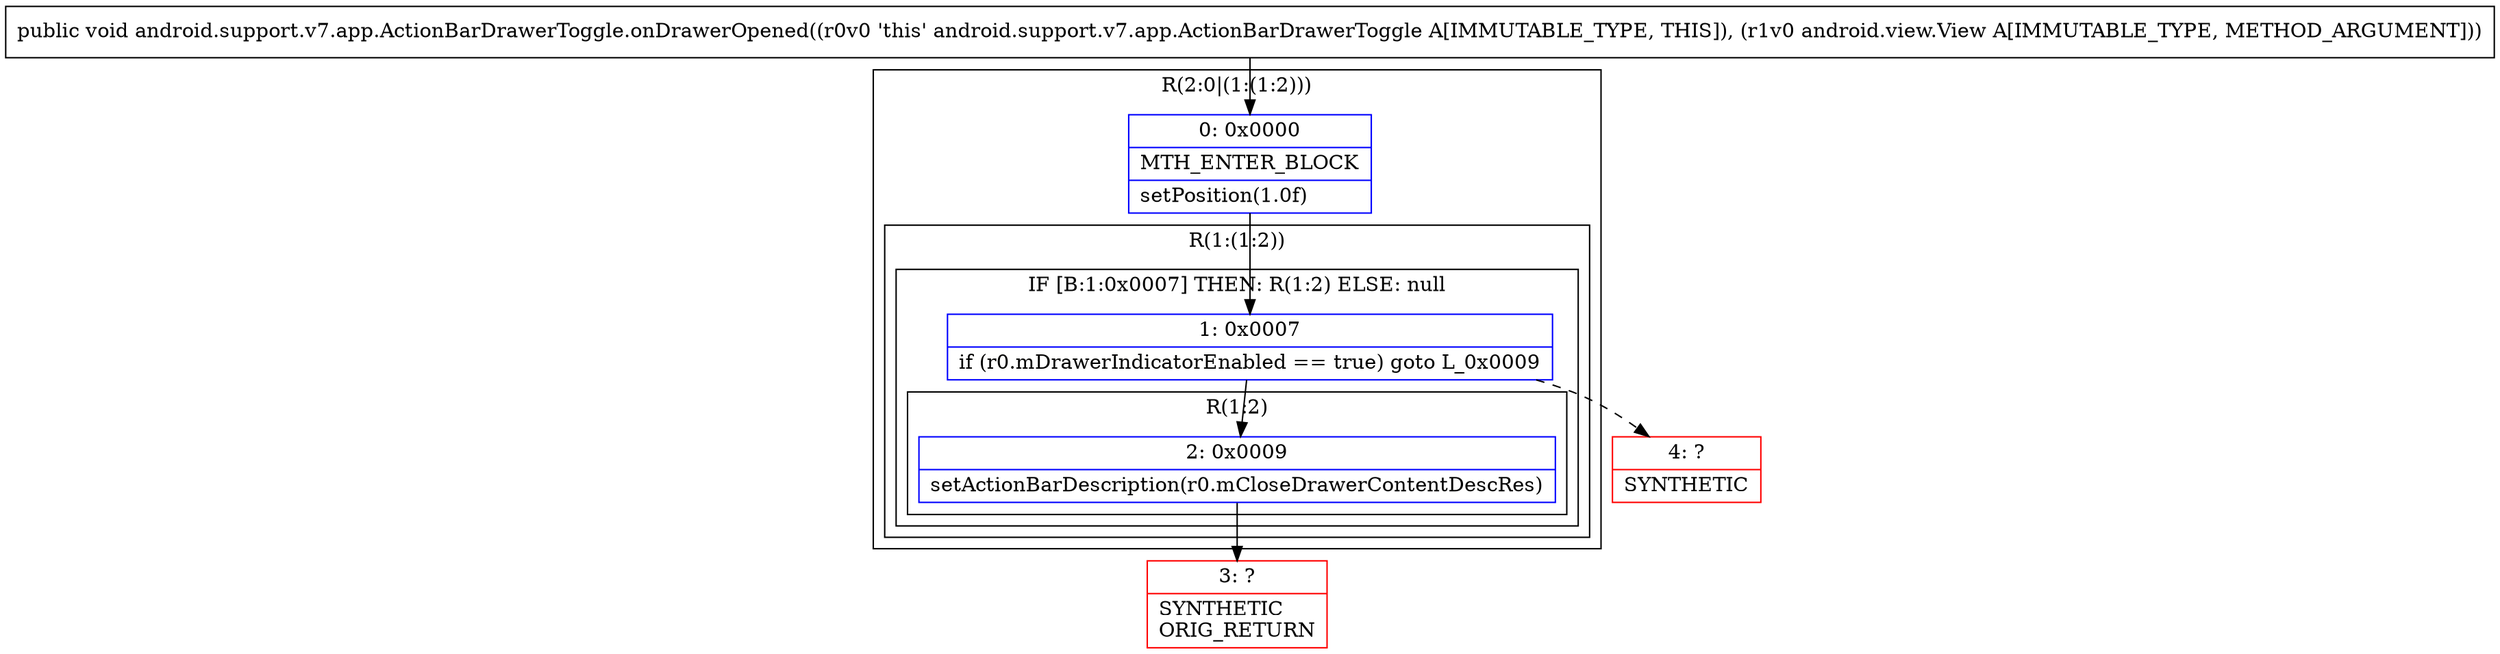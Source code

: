 digraph "CFG forandroid.support.v7.app.ActionBarDrawerToggle.onDrawerOpened(Landroid\/view\/View;)V" {
subgraph cluster_Region_1130414034 {
label = "R(2:0|(1:(1:2)))";
node [shape=record,color=blue];
Node_0 [shape=record,label="{0\:\ 0x0000|MTH_ENTER_BLOCK\l|setPosition(1.0f)\l}"];
subgraph cluster_Region_781054510 {
label = "R(1:(1:2))";
node [shape=record,color=blue];
subgraph cluster_IfRegion_1488374330 {
label = "IF [B:1:0x0007] THEN: R(1:2) ELSE: null";
node [shape=record,color=blue];
Node_1 [shape=record,label="{1\:\ 0x0007|if (r0.mDrawerIndicatorEnabled == true) goto L_0x0009\l}"];
subgraph cluster_Region_2061774997 {
label = "R(1:2)";
node [shape=record,color=blue];
Node_2 [shape=record,label="{2\:\ 0x0009|setActionBarDescription(r0.mCloseDrawerContentDescRes)\l}"];
}
}
}
}
Node_3 [shape=record,color=red,label="{3\:\ ?|SYNTHETIC\lORIG_RETURN\l}"];
Node_4 [shape=record,color=red,label="{4\:\ ?|SYNTHETIC\l}"];
MethodNode[shape=record,label="{public void android.support.v7.app.ActionBarDrawerToggle.onDrawerOpened((r0v0 'this' android.support.v7.app.ActionBarDrawerToggle A[IMMUTABLE_TYPE, THIS]), (r1v0 android.view.View A[IMMUTABLE_TYPE, METHOD_ARGUMENT])) }"];
MethodNode -> Node_0;
Node_0 -> Node_1;
Node_1 -> Node_2;
Node_1 -> Node_4[style=dashed];
Node_2 -> Node_3;
}

